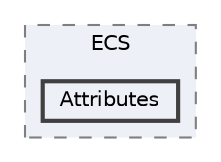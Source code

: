 digraph "C:/Users/danpe/Desktop/Coding/Personal/C#/Game Engine/Engine/ECS/Attributes"
{
 // LATEX_PDF_SIZE
  bgcolor="transparent";
  edge [fontname=Helvetica,fontsize=10,labelfontname=Helvetica,labelfontsize=10];
  node [fontname=Helvetica,fontsize=10,shape=box,height=0.2,width=0.4];
  compound=true
  subgraph clusterdir_e9a606da3c88f8fda7cea3ca3dd9e4bb {
    graph [ bgcolor="#edf0f7", pencolor="grey50", label="ECS", fontname=Helvetica,fontsize=10 style="filled,dashed", URL="dir_e9a606da3c88f8fda7cea3ca3dd9e4bb.html",tooltip=""]
  dir_3d2d0c52e64af9d1a265da06257170e2 [label="Attributes", fillcolor="#edf0f7", color="grey25", style="filled,bold", URL="dir_3d2d0c52e64af9d1a265da06257170e2.html",tooltip=""];
  }
}
